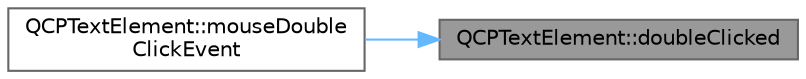 digraph "QCPTextElement::doubleClicked"
{
 // LATEX_PDF_SIZE
  bgcolor="transparent";
  edge [fontname=Helvetica,fontsize=10,labelfontname=Helvetica,labelfontsize=10];
  node [fontname=Helvetica,fontsize=10,shape=box,height=0.2,width=0.4];
  rankdir="RL";
  Node1 [label="QCPTextElement::doubleClicked",height=0.2,width=0.4,color="gray40", fillcolor="grey60", style="filled", fontcolor="black",tooltip=" "];
  Node1 -> Node2 [dir="back",color="steelblue1",style="solid"];
  Node2 [label="QCPTextElement::mouseDouble\lClickEvent",height=0.2,width=0.4,color="grey40", fillcolor="white", style="filled",URL="$class_q_c_p_text_element.html#a2272ff775ab385f612e9fd39773de7c0",tooltip=" "];
}
